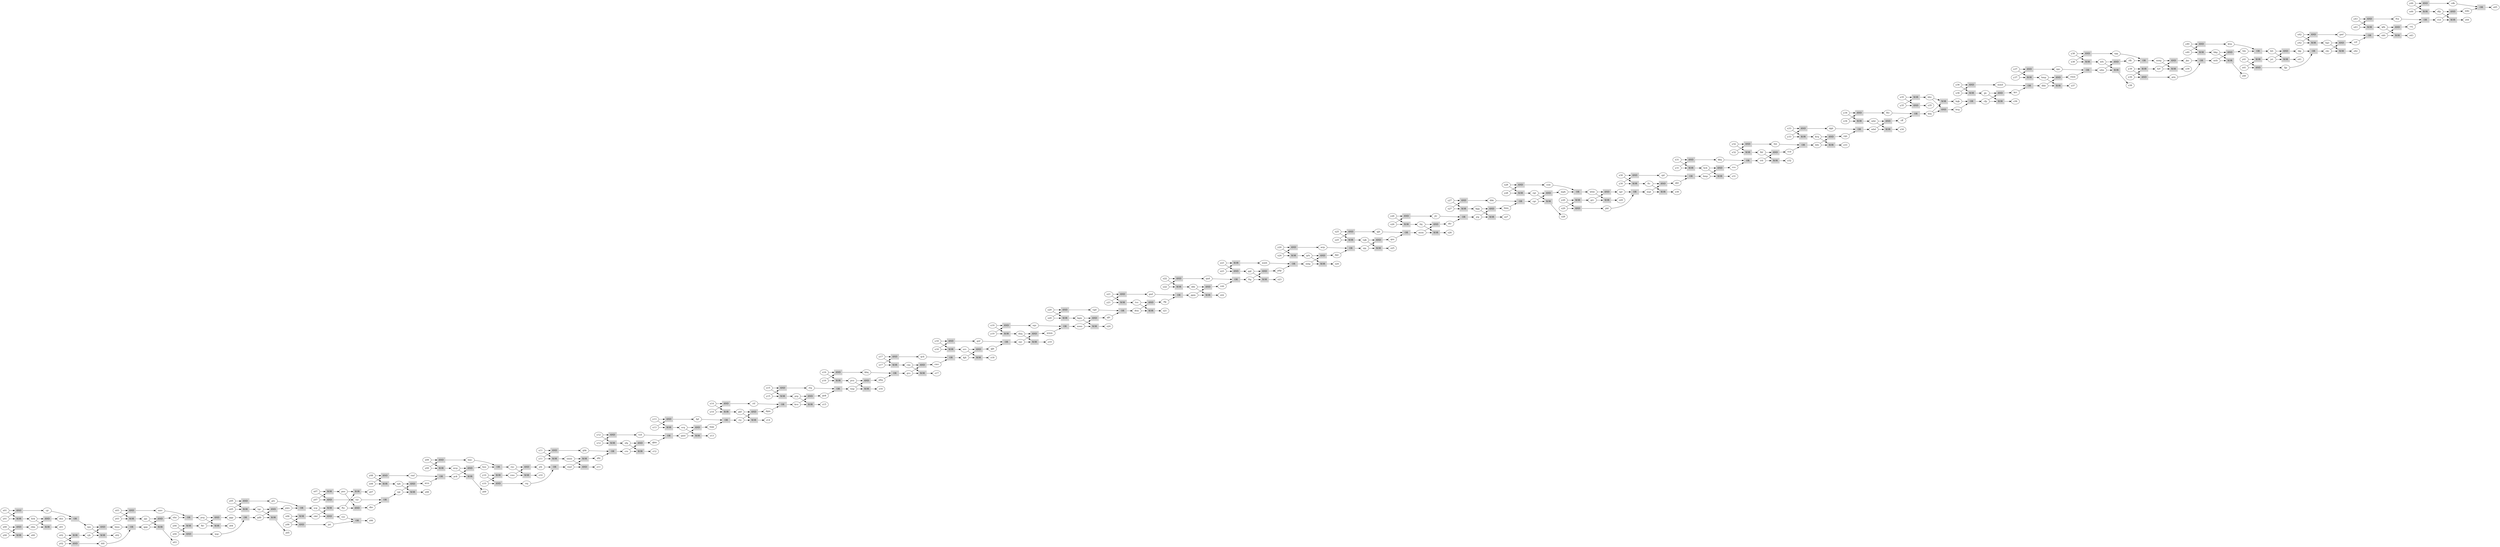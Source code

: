 digraph {
	rankdir=LR
	y44 [label=y44 shape=ellipse]
	x44 [label=x44 shape=ellipse]
	dfp_XOR [label=XOR color=lightgrey shape=box style=filled]
	y44 -> dfp_XOR
	x44 -> dfp_XOR
	dfp [label=dfp shape=ellipse]
	dfp_XOR -> dfp
	shn [label=shn shape=ellipse]
	nmv [label=nmv shape=ellipse]
	pvg_OR [label=OR color=lightgrey shape=box style=filled]
	shn -> pvg_OR
	nmv -> pvg_OR
	pvg [label=pvg shape=ellipse]
	pvg_OR -> pvg
	hgv [label=hgv shape=ellipse]
	ckv [label=ckv shape=ellipse]
	vrf_AND [label=AND color=lightgrey shape=box style=filled]
	hgv -> vrf_AND
	ckv -> vrf_AND
	vrf [label=vrf shape=ellipse]
	vrf_AND -> vrf
	rpn [label=rpn shape=ellipse]
	vjh [label=vjh shape=ellipse]
	bmn_AND [label=AND color=lightgrey shape=box style=filled]
	rpn -> bmn_AND
	vjh -> bmn_AND
	bmn [label=bmn shape=ellipse]
	bmn_AND -> bmn
	fkr [label=fkr shape=ellipse]
	pvg [label=pvg shape=ellipse]
	ggp_AND [label=AND color=lightgrey shape=box style=filled]
	fkr -> ggp_AND
	pvg -> ggp_AND
	ggp [label=ggp shape=ellipse]
	ggp_AND -> ggp
	fhf [label=fhf shape=ellipse]
	trb [label=trb shape=ellipse]
	vcd_AND [label=AND color=lightgrey shape=box style=filled]
	fhf -> vcd_AND
	trb -> vcd_AND
	vcd [label=vcd shape=ellipse]
	vcd_AND -> vcd
	kkq [label=kkq shape=ellipse]
	vvs [label=vvs shape=ellipse]
	trb_OR [label=OR color=lightgrey shape=box style=filled]
	kkq -> trb_OR
	vvs -> trb_OR
	trb [label=trb shape=ellipse]
	trb_OR -> trb
	dgm [label=dgm shape=ellipse]
	ctf [label=ctf shape=ellipse]
	kvn_OR [label=OR color=lightgrey shape=box style=filled]
	dgm -> kvn_OR
	ctf -> kvn_OR
	kvn [label=kvn shape=ellipse]
	kvn_OR -> kvn
	phq [label=phq shape=ellipse]
	kbq [label=kbq shape=ellipse]
	gvs_OR [label=OR color=lightgrey shape=box style=filled]
	phq -> gvs_OR
	kbq -> gvs_OR
	gvs [label=gvs shape=ellipse]
	gvs_OR -> gvs
	sqv [label=sqv shape=ellipse]
	wmm [label=wmm shape=ellipse]
	mwn_OR [label=OR color=lightgrey shape=box style=filled]
	sqv -> mwn_OR
	wmm -> mwn_OR
	mwn [label=mwn shape=ellipse]
	mwn_OR -> mwn
	y08 [label=y08 shape=ellipse]
	x08 [label=x08 shape=ellipse]
	rmf_AND [label=AND color=lightgrey shape=box style=filled]
	y08 -> rmf_AND
	x08 -> rmf_AND
	rmf [label=rmf shape=ellipse]
	rmf_AND -> rmf
	ktm [label=ktm shape=ellipse]
	fsb [label=fsb shape=ellipse]
	htt_OR [label=OR color=lightgrey shape=box style=filled]
	ktm -> htt_OR
	fsb -> htt_OR
	htt [label=htt shape=ellipse]
	htt_OR -> htt
	x14 [label=x14 shape=ellipse]
	y14 [label=y14 shape=ellipse]
	ctf_AND [label=AND color=lightgrey shape=box style=filled]
	x14 -> ctf_AND
	y14 -> ctf_AND
	ctf [label=ctf shape=ellipse]
	ctf_AND -> ctf
	y20 [label=y20 shape=ellipse]
	x20 [label=x20 shape=ellipse]
	kgm_XOR [label=XOR color=lightgrey shape=box style=filled]
	y20 -> kgm_XOR
	x20 -> kgm_XOR
	kgm [label=kgm shape=ellipse]
	kgm_XOR -> kgm
	vcd [label=vcd shape=ellipse]
	fsh [label=fsh shape=ellipse]
	btb_OR [label=OR color=lightgrey shape=box style=filled]
	vcd -> btb_OR
	fsh -> btb_OR
	btb [label=btb shape=ellipse]
	btb_OR -> btb
	x22 [label=x22 shape=ellipse]
	y22 [label=y22 shape=ellipse]
	dds_XOR [label=XOR color=lightgrey shape=box style=filled]
	x22 -> dds_XOR
	y22 -> dds_XOR
	dds [label=dds shape=ellipse]
	dds_XOR -> dds
	y17 [label=y17 shape=ellipse]
	x17 [label=x17 shape=ellipse]
	cwj_XOR [label=XOR color=lightgrey shape=box style=filled]
	y17 -> cwj_XOR
	x17 -> cwj_XOR
	cwj [label=cwj shape=ellipse]
	cwj_XOR -> cwj
	y34 [label=y34 shape=ellipse]
	x34 [label=x34 shape=ellipse]
	mbr_XOR [label=XOR color=lightgrey shape=box style=filled]
	y34 -> mbr_XOR
	x34 -> mbr_XOR
	mbr [label=mbr shape=ellipse]
	mbr_XOR -> mbr
	y20 [label=y20 shape=ellipse]
	x20 [label=x20 shape=ellipse]
	vgd_AND [label=AND color=lightgrey shape=box style=filled]
	y20 -> vgd_AND
	x20 -> vgd_AND
	vgd [label=vgd shape=ellipse]
	vgd_AND -> vgd
	mks [label=mks shape=ellipse]
	cdk [label=cdk shape=ellipse]
	z45_OR [label=OR color=lightgrey shape=box style=filled]
	mks -> z45_OR
	cdk -> z45_OR
	z45 [label=z45 shape=ellipse]
	z45_OR -> z45
	x33 [label=x33 shape=ellipse]
	y33 [label=y33 shape=ellipse]
	dgb_AND [label=AND color=lightgrey shape=box style=filled]
	x33 -> dgb_AND
	y33 -> dgb_AND
	dgb [label=dgb shape=ellipse]
	dgb_AND -> dgb
	ckv [label=ckv shape=ellipse]
	hgv [label=hgv shape=ellipse]
	z42_XOR [label=XOR color=lightgrey shape=box style=filled]
	ckv -> z42_XOR
	hgv -> z42_XOR
	z42 [label=z42 shape=ellipse]
	z42_XOR -> z42
	bmp [label=bmp shape=ellipse]
	bcb [label=bcb shape=ellipse]
	z31_XOR [label=XOR color=lightgrey shape=box style=filled]
	bmp -> z31_XOR
	bcb -> z31_XOR
	z31 [label=z31 shape=ellipse]
	z31_XOR -> z31
	mwg [label=mwg shape=ellipse]
	hrf [label=hrf shape=ellipse]
	z39_XOR [label=XOR color=lightgrey shape=box style=filled]
	mwg -> z39_XOR
	hrf -> z39_XOR
	z39 [label=z39 shape=ellipse]
	z39_XOR -> z39
	y33 [label=y33 shape=ellipse]
	x33 [label=x33 shape=ellipse]
	kvq_XOR [label=XOR color=lightgrey shape=box style=filled]
	y33 -> kvq_XOR
	x33 -> kvq_XOR
	kvq [label=kvq shape=ellipse]
	kvq_XOR -> kvq
	cvj [label=cvj shape=ellipse]
	ftw [label=ftw shape=ellipse]
	rvd_OR [label=OR color=lightgrey shape=box style=filled]
	cvj -> rvd_OR
	ftw -> rvd_OR
	rvd [label=rvd shape=ellipse]
	rvd_OR -> rvd
	hrf [label=hrf shape=ellipse]
	mwg [label=mwg shape=ellipse]
	jkn_AND [label=AND color=lightgrey shape=box style=filled]
	hrf -> jkn_AND
	mwg -> jkn_AND
	jkn [label=jkn shape=ellipse]
	jkn_AND -> jkn
	y32 [label=y32 shape=ellipse]
	x32 [label=x32 shape=ellipse]
	fhf_XOR [label=XOR color=lightgrey shape=box style=filled]
	y32 -> fhf_XOR
	x32 -> fhf_XOR
	fhf [label=fhf shape=ellipse]
	fhf_XOR -> fhf
	rkj [label=rkj shape=ellipse]
	gsd [label=gsd shape=ellipse]
	ppm_OR [label=OR color=lightgrey shape=box style=filled]
	rkj -> ppm_OR
	gsd -> ppm_OR
	ppm [label=ppm shape=ellipse]
	ppm_OR -> ppm
	y40 [label=y40 shape=ellipse]
	x40 [label=x40 shape=ellipse]
	hkg_XOR [label=XOR color=lightgrey shape=box style=filled]
	y40 -> hkg_XOR
	x40 -> hkg_XOR
	hkg [label=hkg shape=ellipse]
	hkg_XOR -> hkg
	vjh [label=vjh shape=ellipse]
	rpn [label=rpn shape=ellipse]
	z02_XOR [label=XOR color=lightgrey shape=box style=filled]
	vjh -> z02_XOR
	rpn -> z02_XOR
	z02 [label=z02 shape=ellipse]
	z02_XOR -> z02
	kgg [label=kgg shape=ellipse]
	jrg [label=jrg shape=ellipse]
	bwq_AND [label=AND color=lightgrey shape=box style=filled]
	kgg -> bwq_AND
	jrg -> bwq_AND
	bwq [label=bwq shape=ellipse]
	bwq_AND -> bwq
	y22 [label=y22 shape=ellipse]
	x22 [label=x22 shape=ellipse]
	qnd_AND [label=AND color=lightgrey shape=box style=filled]
	y22 -> qnd_AND
	x22 -> qnd_AND
	qnd [label=qnd shape=ellipse]
	qnd_AND -> qnd
	dnq [label=dnq shape=ellipse]
	rpv [label=rpv shape=ellipse]
	z19_XOR [label=XOR color=lightgrey shape=box style=filled]
	dnq -> z19_XOR
	rpv -> z19_XOR
	z19 [label=z19 shape=ellipse]
	z19_XOR -> z19
	ghk [label=ghk shape=ellipse]
	qhj [label=qhj shape=ellipse]
	crn_OR [label=OR color=lightgrey shape=box style=filled]
	ghk -> crn_OR
	qhj -> crn_OR
	crn [label=crn shape=ellipse]
	crn_OR -> crn
	cwj [label=cwj shape=ellipse]
	gvs [label=gvs shape=ellipse]
	z17_XOR [label=XOR color=lightgrey shape=box style=filled]
	cwj -> z17_XOR
	gvs -> z17_XOR
	z17 [label=z17 shape=ellipse]
	z17_XOR -> z17
	x35 [label=x35 shape=ellipse]
	y35 [label=y35 shape=ellipse]
	bhv_XOR [label=XOR color=lightgrey shape=box style=filled]
	x35 -> bhv_XOR
	y35 -> bhv_XOR
	bhv [label=bhv shape=ellipse]
	bhv_XOR -> bhv
	y39 [label=y39 shape=ellipse]
	x39 [label=x39 shape=ellipse]
	hrf_XOR [label=XOR color=lightgrey shape=box style=filled]
	y39 -> hrf_XOR
	x39 -> hrf_XOR
	hrf [label=hrf shape=ellipse]
	hrf_XOR -> hrf
	mbr [label=mbr shape=ellipse]
	wbd [label=wbd shape=ellipse]
	z34_XOR [label=XOR color=lightgrey shape=box style=filled]
	mbr -> z34_XOR
	wbd -> z34_XOR
	z34 [label=z34 shape=ellipse]
	z34_XOR -> z34
	kfb [label=kfb shape=ellipse]
	nkh [label=nkh shape=ellipse]
	cvj_AND [label=AND color=lightgrey shape=box style=filled]
	kfb -> cvj_AND
	nkh -> cvj_AND
	cvj [label=cvj shape=ellipse]
	cvj_AND -> cvj
	pvn [label=pvn shape=ellipse]
	tmp [label=tmp shape=ellipse]
	phq_AND [label=AND color=lightgrey shape=box style=filled]
	pvn -> phq_AND
	tmp -> phq_AND
	phq [label=phq shape=ellipse]
	phq_AND -> phq
	kvn [label=kvn shape=ellipse]
	prg [label=prg shape=ellipse]
	z15_XOR [label=XOR color=lightgrey shape=box style=filled]
	kvn -> z15_XOR
	prg -> z15_XOR
	z15 [label=z15 shape=ellipse]
	z15_XOR -> z15
	dtr [label=dtr shape=ellipse]
	jtr [label=jtr shape=ellipse]
	jrg_OR [label=OR color=lightgrey shape=box style=filled]
	dtr -> jrg_OR
	jtr -> jrg_OR
	jrg [label=jrg shape=ellipse]
	jrg_OR -> jrg
	vsv [label=vsv shape=ellipse]
	jnt [label=jnt shape=ellipse]
	z06_OR [label=OR color=lightgrey shape=box style=filled]
	vsv -> z06_OR
	jnt -> z06_OR
	z06 [label=z06 shape=ellipse]
	z06_OR -> z06
	hkj [label=hkj shape=ellipse]
	fjp [label=fjp shape=ellipse]
	ckv_OR [label=OR color=lightgrey shape=box style=filled]
	hkj -> ckv_OR
	fjp -> ckv_OR
	ckv [label=ckv shape=ellipse]
	ckv_OR -> ckv
	y23 [label=y23 shape=ellipse]
	x23 [label=x23 shape=ellipse]
	ggt_AND [label=AND color=lightgrey shape=box style=filled]
	y23 -> ggt_AND
	x23 -> ggt_AND
	ggt [label=ggt shape=ellipse]
	ggt_AND -> ggt
	dfp [label=dfp shape=ellipse]
	rvd [label=rvd shape=ellipse]
	mks_AND [label=AND color=lightgrey shape=box style=filled]
	dfp -> mks_AND
	rvd -> mks_AND
	mks [label=mks shape=ellipse]
	mks_AND -> mks
	ftr [label=ftr shape=ellipse]
	mqt [label=mqt shape=ellipse]
	z30_XOR [label=XOR color=lightgrey shape=box style=filled]
	ftr -> z30_XOR
	mqt -> z30_XOR
	z30 [label=z30 shape=ellipse]
	z30_XOR -> z30
	y05 [label=y05 shape=ellipse]
	x05 [label=x05 shape=ellipse]
	ptv_AND [label=AND color=lightgrey shape=box style=filled]
	y05 -> ptv_AND
	x05 -> ptv_AND
	ptv [label=ptv shape=ellipse]
	ptv_AND -> ptv
	y26 [label=y26 shape=ellipse]
	x26 [label=x26 shape=ellipse]
	tbj_XOR [label=XOR color=lightgrey shape=box style=filled]
	y26 -> tbj_XOR
	x26 -> tbj_XOR
	tbj [label=tbj shape=ellipse]
	tbj_XOR -> tbj
	y34 [label=y34 shape=ellipse]
	x34 [label=x34 shape=ellipse]
	fhv_AND [label=AND color=lightgrey shape=box style=filled]
	y34 -> fhv_AND
	x34 -> fhv_AND
	fhv [label=fhv shape=ellipse]
	fhv_AND -> fhv
	x28 [label=x28 shape=ellipse]
	y28 [label=y28 shape=ellipse]
	rqt_XOR [label=XOR color=lightgrey shape=box style=filled]
	x28 -> rqt_XOR
	y28 -> rqt_XOR
	rqt [label=rqt shape=ellipse]
	rqt_XOR -> rqt
	ppm [label=ppm shape=ellipse]
	dds [label=dds shape=ellipse]
	z22_XOR [label=XOR color=lightgrey shape=box style=filled]
	ppm -> z22_XOR
	dds -> z22_XOR
	z22 [label=z22 shape=ellipse]
	z22_XOR -> z22
	whw [label=whw shape=ellipse]
	grc [label=grc shape=ellipse]
	spr_AND [label=AND color=lightgrey shape=box style=filled]
	whw -> spr_AND
	grc -> spr_AND
	spr [label=spr shape=ellipse]
	spr_AND -> spr
	jjs [label=jjs shape=ellipse]
	cfp [label=cfp shape=ellipse]
	z36_XOR [label=XOR color=lightgrey shape=box style=filled]
	jjs -> z36_XOR
	cfp -> z36_XOR
	z36 [label=z36 shape=ellipse]
	z36_XOR -> z36
	x19 [label=x19 shape=ellipse]
	y19 [label=y19 shape=ellipse]
	dnq_XOR [label=XOR color=lightgrey shape=box style=filled]
	x19 -> dnq_XOR
	y19 -> dnq_XOR
	dnq [label=dnq shape=ellipse]
	dnq_XOR -> dnq
	qjh [label=qjh shape=ellipse]
	qns [label=qns shape=ellipse]
	msm_OR [label=OR color=lightgrey shape=box style=filled]
	qjh -> msm_OR
	qns -> msm_OR
	msm [label=msm shape=ellipse]
	msm_OR -> msm
	tmp [label=tmp shape=ellipse]
	pvn [label=pvn shape=ellipse]
	z16_XOR [label=XOR color=lightgrey shape=box style=filled]
	tmp -> z16_XOR
	pvn -> z16_XOR
	z16 [label=z16 shape=ellipse]
	z16_XOR -> z16
	x08 [label=x08 shape=ellipse]
	y08 [label=y08 shape=ellipse]
	tpb_XOR [label=XOR color=lightgrey shape=box style=filled]
	x08 -> tpb_XOR
	y08 -> tpb_XOR
	tpb [label=tpb shape=ellipse]
	tpb_XOR -> tpb
	fkr [label=fkr shape=ellipse]
	pvg [label=pvg shape=ellipse]
	z04_XOR [label=XOR color=lightgrey shape=box style=filled]
	fkr -> z04_XOR
	pvg -> z04_XOR
	z04 [label=z04 shape=ellipse]
	z04_XOR -> z04
	tpb [label=tpb shape=ellipse]
	rgt [label=rgt shape=ellipse]
	wvn_AND [label=AND color=lightgrey shape=box style=filled]
	tpb -> wvn_AND
	rgt -> wvn_AND
	wvn [label=wvn shape=ellipse]
	wvn_AND -> wvn
	x21 [label=x21 shape=ellipse]
	y21 [label=y21 shape=ellipse]
	tvs_XOR [label=XOR color=lightgrey shape=box style=filled]
	x21 -> tvs_XOR
	y21 -> tvs_XOR
	tvs [label=tvs shape=ellipse]
	tvs_XOR -> tvs
	x03 [label=x03 shape=ellipse]
	y03 [label=y03 shape=ellipse]
	jqs_XOR [label=XOR color=lightgrey shape=box style=filled]
	x03 -> jqs_XOR
	y03 -> jqs_XOR
	jqs [label=jqs shape=ellipse]
	jqs_XOR -> jqs
	x02 [label=x02 shape=ellipse]
	y02 [label=y02 shape=ellipse]
	vjh_XOR [label=XOR color=lightgrey shape=box style=filled]
	x02 -> vjh_XOR
	y02 -> vjh_XOR
	vjh [label=vjh shape=ellipse]
	vjh_XOR -> vjh
	x25 [label=x25 shape=ellipse]
	y25 [label=y25 shape=ellipse]
	vgk_XOR [label=XOR color=lightgrey shape=box style=filled]
	x25 -> vgk_XOR
	y25 -> vgk_XOR
	vgk [label=vgk shape=ellipse]
	vgk_XOR -> vgk
	hqk [label=hqk shape=ellipse]
	bvg [label=bvg shape=ellipse]
	cfp_OR [label=OR color=lightgrey shape=box style=filled]
	hqk -> cfp_OR
	bvg -> cfp_OR
	cfp [label=cfp shape=ellipse]
	cfp_OR -> cfp
	x42 [label=x42 shape=ellipse]
	y42 [label=y42 shape=ellipse]
	gwf_AND [label=AND color=lightgrey shape=box style=filled]
	x42 -> gwf_AND
	y42 -> gwf_AND
	gwf [label=gwf shape=ellipse]
	gwf_AND -> gwf
	x30 [label=x30 shape=ellipse]
	y30 [label=y30 shape=ellipse]
	ftr_XOR [label=XOR color=lightgrey shape=box style=filled]
	x30 -> ftr_XOR
	y30 -> ftr_XOR
	ftr [label=ftr shape=ellipse]
	ftr_XOR -> ftr
	jrg [label=jrg shape=ellipse]
	kgg [label=kgg shape=ellipse]
	z27_XOR [label=XOR color=lightgrey shape=box style=filled]
	jrg -> z27_XOR
	kgg -> z27_XOR
	z27 [label=z27 shape=ellipse]
	z27_XOR -> z27
	x17 [label=x17 shape=ellipse]
	y17 [label=y17 shape=ellipse]
	qch_AND [label=AND color=lightgrey shape=box style=filled]
	x17 -> qch_AND
	y17 -> qch_AND
	qch [label=qch shape=ellipse]
	qch_AND -> qch
	tvs [label=tvs shape=ellipse]
	dtm [label=dtm shape=ellipse]
	rkj_AND [label=AND color=lightgrey shape=box style=filled]
	tvs -> rkj_AND
	dtm -> rkj_AND
	rkj [label=rkj shape=ellipse]
	rkj_AND -> rkj
	rqt [label=rqt shape=ellipse]
	cgr [label=cgr shape=ellipse]
	z28_XOR [label=XOR color=lightgrey shape=box style=filled]
	rqt -> z28_XOR
	cgr -> z28_XOR
	z28 [label=z28 shape=ellipse]
	z28_XOR -> z28
	y41 [label=y41 shape=ellipse]
	x41 [label=x41 shape=ellipse]
	jvt_XOR [label=XOR color=lightgrey shape=box style=filled]
	y41 -> jvt_XOR
	x41 -> jvt_XOR
	jvt [label=jvt shape=ellipse]
	jvt_XOR -> jvt
	y12 [label=y12 shape=ellipse]
	x12 [label=x12 shape=ellipse]
	sfq_XOR [label=XOR color=lightgrey shape=box style=filled]
	y12 -> sfq_XOR
	x12 -> sfq_XOR
	sfq [label=sfq shape=ellipse]
	sfq_XOR -> sfq
	gnf [label=gnf shape=ellipse]
	gjb [label=gjb shape=ellipse]
	rpv_OR [label=OR color=lightgrey shape=box style=filled]
	gnf -> rpv_OR
	gjb -> rpv_OR
	rpv [label=rpv shape=ellipse]
	rpv_OR -> rpv
	y29 [label=y29 shape=ellipse]
	x29 [label=x29 shape=ellipse]
	grc_XOR [label=XOR color=lightgrey shape=box style=filled]
	y29 -> grc_XOR
	x29 -> grc_XOR
	grc [label=grc shape=ellipse]
	grc_XOR -> grc
	bck [label=bck shape=ellipse]
	rdm [label=rdm shape=ellipse]
	z01_XOR [label=XOR color=lightgrey shape=box style=filled]
	bck -> z01_XOR
	rdm -> z01_XOR
	z01 [label=z01 shape=ellipse]
	z01_XOR -> z01
	y26 [label=y26 shape=ellipse]
	x26 [label=x26 shape=ellipse]
	jtr_AND [label=AND color=lightgrey shape=box style=filled]
	y26 -> jtr_AND
	x26 -> jtr_AND
	jtr [label=jtr shape=ellipse]
	jtr_AND -> jtr
	x15 [label=x15 shape=ellipse]
	y15 [label=y15 shape=ellipse]
	prg_XOR [label=XOR color=lightgrey shape=box style=filled]
	x15 -> prg_XOR
	y15 -> prg_XOR
	prg [label=prg shape=ellipse]
	prg_XOR -> prg
	hwc [label=hwc shape=ellipse]
	hsn [label=hsn shape=ellipse]
	rnc_OR [label=OR color=lightgrey shape=box style=filled]
	hwc -> rnc_OR
	hsn -> rnc_OR
	rnc [label=rnc shape=ellipse]
	rnc_OR -> rnc
	y36 [label=y36 shape=ellipse]
	x36 [label=x36 shape=ellipse]
	jjs_XOR [label=XOR color=lightgrey shape=box style=filled]
	y36 -> jjs_XOR
	x36 -> jjs_XOR
	jjs [label=jjs shape=ellipse]
	jjs_XOR -> jjs
	rgq [label=rgq shape=ellipse]
	rfb [label=rfb shape=ellipse]
	mwg_OR [label=OR color=lightgrey shape=box style=filled]
	rgq -> mwg_OR
	rfb -> mwg_OR
	mwg [label=mwg shape=ellipse]
	mwg_OR -> mwg
	y27 [label=y27 shape=ellipse]
	x27 [label=x27 shape=ellipse]
	kgg_XOR [label=XOR color=lightgrey shape=box style=filled]
	y27 -> kgg_XOR
	x27 -> kgg_XOR
	kgg [label=kgg shape=ellipse]
	kgg_XOR -> kgg
	sdm [label=sdm shape=ellipse]
	wfs [label=wfs shape=ellipse]
	z38_XOR [label=XOR color=lightgrey shape=box style=filled]
	sdm -> z38_XOR
	wfs -> z38_XOR
	z38 [label=z38 shape=ellipse]
	z38_XOR -> z38
	dgb [label=dgb shape=ellipse]
	cgn [label=cgn shape=ellipse]
	wbd_OR [label=OR color=lightgrey shape=box style=filled]
	dgb -> wbd_OR
	cgn -> wbd_OR
	wbd [label=wbd shape=ellipse]
	wbd_OR -> wbd
	jrh [label=jrh shape=ellipse]
	rnj [label=rnj shape=ellipse]
	rmd_OR [label=OR color=lightgrey shape=box style=filled]
	jrh -> rmd_OR
	rnj -> rmd_OR
	rmd [label=rmd shape=ellipse]
	rmd_OR -> rmd
	tcd [label=tcd shape=ellipse]
	qkm [label=qkm shape=ellipse]
	qwd_OR [label=OR color=lightgrey shape=box style=filled]
	tcd -> qwd_OR
	qkm -> qwd_OR
	qwd [label=qwd shape=ellipse]
	qwd_OR -> qwd
	x37 [label=x37 shape=ellipse]
	y37 [label=y37 shape=ellipse]
	hmp_XOR [label=XOR color=lightgrey shape=box style=filled]
	x37 -> hmp_XOR
	y37 -> hmp_XOR
	hmp [label=hmp shape=ellipse]
	hmp_XOR -> hmp
	rmd [label=rmd shape=ellipse]
	nmm [label=nmm shape=ellipse]
	z11_AND [label=AND color=lightgrey shape=box style=filled]
	rmd -> z11_AND
	nmm -> z11_AND
	z11 [label=z11 shape=ellipse]
	z11_AND -> z11
	cjr [label=cjr shape=ellipse]
	dsn [label=dsn shape=ellipse]
	rpn_OR [label=OR color=lightgrey shape=box style=filled]
	cjr -> rpn_OR
	dsn -> rpn_OR
	rpn [label=rpn shape=ellipse]
	rpn_OR -> rpn
	x09 [label=x09 shape=ellipse]
	y09 [label=y09 shape=ellipse]
	hwc_AND [label=AND color=lightgrey shape=box style=filled]
	x09 -> hwc_AND
	y09 -> hwc_AND
	hwc [label=hwc shape=ellipse]
	hwc_AND -> hwc
	y14 [label=y14 shape=ellipse]
	x14 [label=x14 shape=ellipse]
	ghf_XOR [label=XOR color=lightgrey shape=box style=filled]
	y14 -> ghf_XOR
	x14 -> ghf_XOR
	ghf [label=ghf shape=ellipse]
	ghf_XOR -> ghf
	htt [label=htt shape=ellipse]
	jvt [label=jvt shape=ellipse]
	hkj_AND [label=AND color=lightgrey shape=box style=filled]
	htt -> hkj_AND
	jvt -> hkj_AND
	hkj [label=hkj shape=ellipse]
	hkj_AND -> hkj
	x00 [label=x00 shape=ellipse]
	y00 [label=y00 shape=ellipse]
	z00_XOR [label=XOR color=lightgrey shape=box style=filled]
	x00 -> z00_XOR
	y00 -> z00_XOR
	z00 [label=z00 shape=ellipse]
	z00_XOR -> z00
	gdb [label=gdb shape=ellipse]
	tgc [label=tgc shape=ellipse]
	z05_XOR [label=XOR color=lightgrey shape=box style=filled]
	gdb -> z05_XOR
	tgc -> z05_XOR
	z05 [label=z05 shape=ellipse]
	z05_XOR -> z05
	dhb [label=dhb shape=ellipse]
	hmp [label=hmp shape=ellipse]
	z37_XOR [label=XOR color=lightgrey shape=box style=filled]
	dhb -> z37_XOR
	hmp -> z37_XOR
	z37 [label=z37 shape=ellipse]
	z37_XOR -> z37
	gdb [label=gdb shape=ellipse]
	tgc [label=tgc shape=ellipse]
	pws_AND [label=AND color=lightgrey shape=box style=filled]
	gdb -> pws_AND
	tgc -> pws_AND
	pws [label=pws shape=ellipse]
	pws_AND -> pws
	qwd [label=qwd shape=ellipse]
	scq [label=scq shape=ellipse]
	z13_XOR [label=XOR color=lightgrey shape=box style=filled]
	qwd -> z13_XOR
	scq -> z13_XOR
	z13 [label=z13 shape=ellipse]
	z13_XOR -> z13
	sfq [label=sfq shape=ellipse]
	crn [label=crn shape=ellipse]
	qkm_AND [label=AND color=lightgrey shape=box style=filled]
	sfq -> qkm_AND
	crn -> qkm_AND
	qkm [label=qkm shape=ellipse]
	qkm_AND -> qkm
	y21 [label=y21 shape=ellipse]
	x21 [label=x21 shape=ellipse]
	gsd_AND [label=AND color=lightgrey shape=box style=filled]
	y21 -> gsd_AND
	x21 -> gsd_AND
	gsd [label=gsd shape=ellipse]
	gsd_AND -> gsd
	wvp [label=wvp shape=ellipse]
	pck [label=pck shape=ellipse]
	hsn_AND [label=AND color=lightgrey shape=box style=filled]
	wvp -> hsn_AND
	pck -> hsn_AND
	hsn [label=hsn shape=ellipse]
	hsn_AND -> hsn
	x06 [label=x06 shape=ellipse]
	y06 [label=y06 shape=ellipse]
	jnt_AND [label=AND color=lightgrey shape=box style=filled]
	x06 -> jnt_AND
	y06 -> jnt_AND
	jnt [label=jnt shape=ellipse]
	jnt_AND -> jnt
	btb [label=btb shape=ellipse]
	kvq [label=kvq shape=ellipse]
	z33_XOR [label=XOR color=lightgrey shape=box style=filled]
	btb -> z33_XOR
	kvq -> z33_XOR
	z33 [label=z33 shape=ellipse]
	z33_XOR -> z33
	x31 [label=x31 shape=ellipse]
	y31 [label=y31 shape=ellipse]
	bcb_XOR [label=XOR color=lightgrey shape=box style=filled]
	x31 -> bcb_XOR
	y31 -> bcb_XOR
	bcb [label=bcb shape=ellipse]
	bcb_XOR -> bcb
	y13 [label=y13 shape=ellipse]
	x13 [label=x13 shape=ellipse]
	fpf_AND [label=AND color=lightgrey shape=box style=filled]
	y13 -> fpf_AND
	x13 -> fpf_AND
	fpf [label=fpf shape=ellipse]
	fpf_AND -> fpf
	kgm [label=kgm shape=ellipse]
	mwn [label=mwn shape=ellipse]
	qfr_AND [label=AND color=lightgrey shape=box style=filled]
	kgm -> qfr_AND
	mwn -> qfr_AND
	qfr [label=qfr shape=ellipse]
	qfr_AND -> qfr
	cff [label=cff shape=ellipse]
	fhv [label=fhv shape=ellipse]
	kwj_OR [label=OR color=lightgrey shape=box style=filled]
	cff -> kwj_OR
	fhv -> kwj_OR
	kwj [label=kwj shape=ellipse]
	kwj_OR -> kwj
	cmv [label=cmv shape=ellipse]
	qch [label=qch shape=ellipse]
	kjh_OR [label=OR color=lightgrey shape=box style=filled]
	cmv -> kjh_OR
	qch -> kjh_OR
	kjh [label=kjh shape=ellipse]
	kjh_OR -> kjh
	y41 [label=y41 shape=ellipse]
	x41 [label=x41 shape=ellipse]
	fjp_AND [label=AND color=lightgrey shape=box style=filled]
	y41 -> fjp_AND
	x41 -> fjp_AND
	fjp [label=fjp shape=ellipse]
	fjp_AND -> fjp
	rdm [label=rdm shape=ellipse]
	bck [label=bck shape=ellipse]
	dsn_AND [label=AND color=lightgrey shape=box style=filled]
	rdm -> dsn_AND
	bck -> dsn_AND
	dsn [label=dsn shape=ellipse]
	dsn_AND -> dsn
	rmm [label=rmm shape=ellipse]
	npc [label=npc shape=ellipse]
	sdm_OR [label=OR color=lightgrey shape=box style=filled]
	rmm -> sdm_OR
	npc -> sdm_OR
	sdm [label=sdm shape=ellipse]
	sdm_OR -> sdm
	y03 [label=y03 shape=ellipse]
	x03 [label=x03 shape=ellipse]
	nmv_AND [label=AND color=lightgrey shape=box style=filled]
	y03 -> nmv_AND
	x03 -> nmv_AND
	nmv [label=nmv shape=ellipse]
	nmv_AND -> nmv
	fhf [label=fhf shape=ellipse]
	trb [label=trb shape=ellipse]
	z32_XOR [label=XOR color=lightgrey shape=box style=filled]
	fhf -> z32_XOR
	trb -> z32_XOR
	z32 [label=z32 shape=ellipse]
	z32_XOR -> z32
	y40 [label=y40 shape=ellipse]
	x40 [label=x40 shape=ellipse]
	ktm_AND [label=AND color=lightgrey shape=box style=filled]
	y40 -> ktm_AND
	x40 -> ktm_AND
	ktm [label=ktm shape=ellipse]
	ktm_AND -> ktm
	x11 [label=x11 shape=ellipse]
	y11 [label=y11 shape=ellipse]
	ghk_AND [label=AND color=lightgrey shape=box style=filled]
	x11 -> ghk_AND
	y11 -> ghk_AND
	ghk [label=ghk shape=ellipse]
	ghk_AND -> ghk
	jdd [label=jdd shape=ellipse]
	spr [label=spr shape=ellipse]
	mqt_OR [label=OR color=lightgrey shape=box style=filled]
	jdd -> mqt_OR
	spr -> mqt_OR
	mqt [label=mqt shape=ellipse]
	mqt_OR -> mqt
	dtm [label=dtm shape=ellipse]
	tvs [label=tvs shape=ellipse]
	z21_XOR [label=XOR color=lightgrey shape=box style=filled]
	dtm -> z21_XOR
	tvs -> z21_XOR
	z21 [label=z21 shape=ellipse]
	z21_XOR -> z21
	msm [label=msm shape=ellipse]
	tbj [label=tbj shape=ellipse]
	z26_XOR [label=XOR color=lightgrey shape=box style=filled]
	msm -> z26_XOR
	tbj -> z26_XOR
	z26 [label=z26 shape=ellipse]
	z26_XOR -> z26
	hkg [label=hkg shape=ellipse]
	mtb [label=mtb shape=ellipse]
	fsb_AND [label=AND color=lightgrey shape=box style=filled]
	hkg -> fsb_AND
	mtb -> fsb_AND
	fsb [label=fsb shape=ellipse]
	fsb_AND -> fsb
	wpp [label=wpp shape=ellipse]
	fpf [label=fpf shape=ellipse]
	rvj_OR [label=OR color=lightgrey shape=box style=filled]
	wpp -> rvj_OR
	fpf -> rvj_OR
	rvj [label=rvj shape=ellipse]
	rvj_OR -> rvj
	vgk [label=vgk shape=ellipse]
	sjq [label=sjq shape=ellipse]
	z25_XOR [label=XOR color=lightgrey shape=box style=filled]
	vgk -> z25_XOR
	sjq -> z25_XOR
	z25 [label=z25 shape=ellipse]
	z25_XOR -> z25
	x01 [label=x01 shape=ellipse]
	y01 [label=y01 shape=ellipse]
	bck_XOR [label=XOR color=lightgrey shape=box style=filled]
	x01 -> bck_XOR
	y01 -> bck_XOR
	bck [label=bck shape=ellipse]
	bck_XOR -> bck
	nkh [label=nkh shape=ellipse]
	kfb [label=kfb shape=ellipse]
	z43_XOR [label=XOR color=lightgrey shape=box style=filled]
	nkh -> z43_XOR
	kfb -> z43_XOR
	z43 [label=z43 shape=ellipse]
	z43_XOR -> z43
	hfd [label=hfd shape=ellipse]
	bmn [label=bmn shape=ellipse]
	qpp_OR [label=OR color=lightgrey shape=box style=filled]
	hfd -> qpp_OR
	bmn -> qpp_OR
	qpp [label=qpp shape=ellipse]
	qpp_OR -> qpp
	x16 [label=x16 shape=ellipse]
	y16 [label=y16 shape=ellipse]
	pvn_XOR [label=XOR color=lightgrey shape=box style=filled]
	x16 -> pvn_XOR
	y16 -> pvn_XOR
	pvn [label=pvn shape=ellipse]
	pvn_XOR -> pvn
	x01 [label=x01 shape=ellipse]
	y01 [label=y01 shape=ellipse]
	cjr_AND [label=AND color=lightgrey shape=box style=filled]
	x01 -> cjr_AND
	y01 -> cjr_AND
	cjr [label=cjr shape=ellipse]
	cjr_AND -> cjr
	scp [label=scp shape=ellipse]
	vkd [label=vkd shape=ellipse]
	vsv_AND [label=AND color=lightgrey shape=box style=filled]
	scp -> vsv_AND
	vkd -> vsv_AND
	vsv [label=vsv shape=ellipse]
	vsv_AND -> vsv
	pns [label=pns shape=ellipse]
	fhc [label=fhc shape=ellipse]
	dbr_AND [label=AND color=lightgrey shape=box style=filled]
	pns -> dbr_AND
	fhc -> dbr_AND
	dbr [label=dbr shape=ellipse]
	dbr_AND -> dbr
	msm [label=msm shape=ellipse]
	tbj [label=tbj shape=ellipse]
	dtr_AND [label=AND color=lightgrey shape=box style=filled]
	msm -> dtr_AND
	tbj -> dtr_AND
	dtr [label=dtr shape=ellipse]
	dtr_AND -> dtr
	nrv [label=nrv shape=ellipse]
	kjh [label=kjh shape=ellipse]
	gjb_AND [label=AND color=lightgrey shape=box style=filled]
	nrv -> gjb_AND
	kjh -> gjb_AND
	gjb [label=gjb shape=ellipse]
	gjb_AND -> gjb
	ggt [label=ggt shape=ellipse]
	ftg [label=ftg shape=ellipse]
	pdp_AND [label=AND color=lightgrey shape=box style=filled]
	ggt -> pdp_AND
	ftg -> pdp_AND
	pdp [label=pdp shape=ellipse]
	pdp_AND -> pdp
	y38 [label=y38 shape=ellipse]
	x38 [label=x38 shape=ellipse]
	rgq_AND [label=AND color=lightgrey shape=box style=filled]
	y38 -> rgq_AND
	x38 -> rgq_AND
	rgq [label=rgq shape=ellipse]
	rgq_AND -> rgq
	rnc [label=rnc shape=ellipse]
	vms [label=vms shape=ellipse]
	z10_XOR [label=XOR color=lightgrey shape=box style=filled]
	rnc -> z10_XOR
	vms -> z10_XOR
	z10 [label=z10 shape=ellipse]
	z10_XOR -> z10
	y44 [label=y44 shape=ellipse]
	x44 [label=x44 shape=ellipse]
	cdk_AND [label=AND color=lightgrey shape=box style=filled]
	y44 -> cdk_AND
	x44 -> cdk_AND
	cdk [label=cdk shape=ellipse]
	cdk_AND -> cdk
	y10 [label=y10 shape=ellipse]
	x10 [label=x10 shape=ellipse]
	rnj_AND [label=AND color=lightgrey shape=box style=filled]
	y10 -> rnj_AND
	x10 -> rnj_AND
	rnj [label=rnj shape=ellipse]
	rnj_AND -> rnj
	ggp [label=ggp shape=ellipse]
	wgc [label=wgc shape=ellipse]
	gdb_OR [label=OR color=lightgrey shape=box style=filled]
	ggp -> gdb_OR
	wgc -> gdb_OR
	gdb [label=gdb shape=ellipse]
	gdb_OR -> gdb
	vnb [label=vnb shape=ellipse]
	qnd [label=qnd shape=ellipse]
	ftg_OR [label=OR color=lightgrey shape=box style=filled]
	vnb -> ftg_OR
	qnd -> ftg_OR
	ftg [label=ftg shape=ellipse]
	ftg_OR -> ftg
	y37 [label=y37 shape=ellipse]
	x37 [label=x37 shape=ellipse]
	npc_AND [label=AND color=lightgrey shape=box style=filled]
	y37 -> npc_AND
	x37 -> npc_AND
	npc [label=npc shape=ellipse]
	npc_AND -> npc
	dds [label=dds shape=ellipse]
	ppm [label=ppm shape=ellipse]
	vnb_AND [label=AND color=lightgrey shape=box style=filled]
	dds -> vnb_AND
	ppm -> vnb_AND
	vnb [label=vnb shape=ellipse]
	vnb_AND -> vnb
	cfp [label=cfp shape=ellipse]
	jjs [label=jjs shape=ellipse]
	krr_AND [label=AND color=lightgrey shape=box style=filled]
	cfp -> krr_AND
	jjs -> krr_AND
	krr [label=krr shape=ellipse]
	krr_AND -> krr
	y32 [label=y32 shape=ellipse]
	x32 [label=x32 shape=ellipse]
	fsh_AND [label=AND color=lightgrey shape=box style=filled]
	y32 -> fsh_AND
	x32 -> fsh_AND
	fsh [label=fsh shape=ellipse]
	fsh_AND -> fsh
	mqt [label=mqt shape=ellipse]
	ftr [label=ftr shape=ellipse]
	qhr_AND [label=AND color=lightgrey shape=box style=filled]
	mqt -> qhr_AND
	ftr -> qhr_AND
	qhr [label=qhr shape=ellipse]
	qhr_AND -> qhr
	y23 [label=y23 shape=ellipse]
	x23 [label=x23 shape=ellipse]
	mwh_XOR [label=XOR color=lightgrey shape=box style=filled]
	y23 -> mwh_XOR
	x23 -> mwh_XOR
	mwh [label=mwh shape=ellipse]
	mwh_XOR -> mwh
	y18 [label=y18 shape=ellipse]
	x18 [label=x18 shape=ellipse]
	nrv_XOR [label=XOR color=lightgrey shape=box style=filled]
	y18 -> nrv_XOR
	x18 -> nrv_XOR
	nrv [label=nrv shape=ellipse]
	nrv_XOR -> nrv
	sjq [label=sjq shape=ellipse]
	vgk [label=vgk shape=ellipse]
	qns_AND [label=AND color=lightgrey shape=box style=filled]
	sjq -> qns_AND
	vgk -> qns_AND
	qns [label=qns shape=ellipse]
	qns_AND -> qns
	y19 [label=y19 shape=ellipse]
	x19 [label=x19 shape=ellipse]
	sqv_AND [label=AND color=lightgrey shape=box style=filled]
	y19 -> sqv_AND
	x19 -> sqv_AND
	sqv [label=sqv shape=ellipse]
	sqv_AND -> sqv
	gwf [label=gwf shape=ellipse]
	vrf [label=vrf shape=ellipse]
	nkh_OR [label=OR color=lightgrey shape=box style=filled]
	gwf -> nkh_OR
	vrf -> nkh_OR
	nkh [label=nkh shape=ellipse]
	nkh_OR -> nkh
	x39 [label=x39 shape=ellipse]
	y39 [label=y39 shape=ellipse]
	prq_AND [label=AND color=lightgrey shape=box style=filled]
	x39 -> prq_AND
	y39 -> prq_AND
	prq [label=prq shape=ellipse]
	prq_AND -> prq
	y09 [label=y09 shape=ellipse]
	x09 [label=x09 shape=ellipse]
	wvp_XOR [label=XOR color=lightgrey shape=box style=filled]
	y09 -> wvp_XOR
	x09 -> wvp_XOR
	wvp [label=wvp shape=ellipse]
	wvp_XOR -> wvp
	mtb [label=mtb shape=ellipse]
	hkg [label=hkg shape=ellipse]
	z40_XOR [label=XOR color=lightgrey shape=box style=filled]
	mtb -> z40_XOR
	hkg -> z40_XOR
	z40 [label=z40 shape=ellipse]
	z40_XOR -> z40
	rmd [label=rmd shape=ellipse]
	nmm [label=nmm shape=ellipse]
	qhj_XOR [label=XOR color=lightgrey shape=box style=filled]
	rmd -> qhj_XOR
	nmm -> qhj_XOR
	qhj [label=qhj shape=ellipse]
	qhj_XOR -> qhj
	x06 [label=x06 shape=ellipse]
	y06 [label=y06 shape=ellipse]
	vkd_XOR [label=XOR color=lightgrey shape=box style=filled]
	x06 -> vkd_XOR
	y06 -> vkd_XOR
	vkd [label=vkd shape=ellipse]
	vkd_XOR -> vkd
	gvs [label=gvs shape=ellipse]
	cwj [label=cwj shape=ellipse]
	cmv_AND [label=AND color=lightgrey shape=box style=filled]
	gvs -> cmv_AND
	cwj -> cmv_AND
	cmv [label=cmv shape=ellipse]
	cmv_AND -> cmv
	nrv [label=nrv shape=ellipse]
	kjh [label=kjh shape=ellipse]
	z18_XOR [label=XOR color=lightgrey shape=box style=filled]
	nrv -> z18_XOR
	kjh -> z18_XOR
	z18 [label=z18 shape=ellipse]
	z18_XOR -> z18
	y29 [label=y29 shape=ellipse]
	x29 [label=x29 shape=ellipse]
	jdd_AND [label=AND color=lightgrey shape=box style=filled]
	y29 -> jdd_AND
	x29 -> jdd_AND
	jdd [label=jdd shape=ellipse]
	jdd_AND -> jdd
	rgt [label=rgt shape=ellipse]
	tpb [label=tpb shape=ellipse]
	z08_XOR [label=XOR color=lightgrey shape=box style=filled]
	rgt -> z08_XOR
	tpb -> z08_XOR
	z08 [label=z08 shape=ellipse]
	z08_XOR -> z08
	qpp [label=qpp shape=ellipse]
	jqs [label=jqs shape=ellipse]
	shn_AND [label=AND color=lightgrey shape=box style=filled]
	qpp -> shn_AND
	jqs -> shn_AND
	shn [label=shn shape=ellipse]
	shn_AND -> shn
	htt [label=htt shape=ellipse]
	jvt [label=jvt shape=ellipse]
	z41_XOR [label=XOR color=lightgrey shape=box style=filled]
	htt -> z41_XOR
	jvt -> z41_XOR
	z41 [label=z41 shape=ellipse]
	z41_XOR -> z41
	dfp [label=dfp shape=ellipse]
	rvd [label=rvd shape=ellipse]
	z44_XOR [label=XOR color=lightgrey shape=box style=filled]
	dfp -> z44_XOR
	rvd -> z44_XOR
	z44 [label=z44 shape=ellipse]
	z44_XOR -> z44
	y43 [label=y43 shape=ellipse]
	x43 [label=x43 shape=ellipse]
	ftw_AND [label=AND color=lightgrey shape=box style=filled]
	y43 -> ftw_AND
	x43 -> ftw_AND
	ftw [label=ftw shape=ellipse]
	ftw_AND -> ftw
	y30 [label=y30 shape=ellipse]
	x30 [label=x30 shape=ellipse]
	sjd_AND [label=AND color=lightgrey shape=box style=filled]
	y30 -> sjd_AND
	x30 -> sjd_AND
	sjd [label=sjd shape=ellipse]
	sjd_AND -> sjd
	qrh [label=qrh shape=ellipse]
	mbg [label=mbg shape=ellipse]
	z24_XOR [label=XOR color=lightgrey shape=box style=filled]
	qrh -> z24_XOR
	mbg -> z24_XOR
	z24 [label=z24 shape=ellipse]
	z24_XOR -> z24
	pck [label=pck shape=ellipse]
	wvp [label=wvp shape=ellipse]
	z09_XOR [label=XOR color=lightgrey shape=box style=filled]
	pck -> z09_XOR
	wvp -> z09_XOR
	z09 [label=z09 shape=ellipse]
	z09_XOR -> z09
	grc [label=grc shape=ellipse]
	whw [label=whw shape=ellipse]
	z29_XOR [label=XOR color=lightgrey shape=box style=filled]
	grc -> z29_XOR
	whw -> z29_XOR
	z29 [label=z29 shape=ellipse]
	z29_XOR -> z29
	x27 [label=x27 shape=ellipse]
	y27 [label=y27 shape=ellipse]
	dbk_AND [label=AND color=lightgrey shape=box style=filled]
	x27 -> dbk_AND
	y27 -> dbk_AND
	dbk [label=dbk shape=ellipse]
	dbk_AND -> dbk
	mmd [label=mmd shape=ellipse]
	krr [label=krr shape=ellipse]
	dhb_OR [label=OR color=lightgrey shape=box style=filled]
	mmd -> dhb_OR
	krr -> dhb_OR
	dhb [label=dhb shape=ellipse]
	dhb_OR -> dhb
	sfq [label=sfq shape=ellipse]
	crn [label=crn shape=ellipse]
	z12_XOR [label=XOR color=lightgrey shape=box style=filled]
	sfq -> z12_XOR
	crn -> z12_XOR
	z12 [label=z12 shape=ellipse]
	z12_XOR -> z12
	y04 [label=y04 shape=ellipse]
	x04 [label=x04 shape=ellipse]
	wgc_AND [label=AND color=lightgrey shape=box style=filled]
	y04 -> wgc_AND
	x04 -> wgc_AND
	wgc [label=wgc shape=ellipse]
	wgc_AND -> wgc
	y38 [label=y38 shape=ellipse]
	x38 [label=x38 shape=ellipse]
	wfs_XOR [label=XOR color=lightgrey shape=box style=filled]
	y38 -> wfs_XOR
	x38 -> wfs_XOR
	wfs [label=wfs shape=ellipse]
	wfs_XOR -> wfs
	y04 [label=y04 shape=ellipse]
	x04 [label=x04 shape=ellipse]
	fkr_XOR [label=XOR color=lightgrey shape=box style=filled]
	y04 -> fkr_XOR
	x04 -> fkr_XOR
	fkr [label=fkr shape=ellipse]
	fkr_XOR -> fkr
	sjd [label=sjd shape=ellipse]
	qhr [label=qhr shape=ellipse]
	bmp_OR [label=OR color=lightgrey shape=box style=filled]
	sjd -> bmp_OR
	qhr -> bmp_OR
	bmp [label=bmp shape=ellipse]
	bmp_OR -> bmp
	ggt [label=ggt shape=ellipse]
	ftg [label=ftg shape=ellipse]
	z23_XOR [label=XOR color=lightgrey shape=box style=filled]
	ggt -> z23_XOR
	ftg -> z23_XOR
	z23 [label=z23 shape=ellipse]
	z23_XOR -> z23
	x05 [label=x05 shape=ellipse]
	y05 [label=y05 shape=ellipse]
	tgc_XOR [label=XOR color=lightgrey shape=box style=filled]
	x05 -> tgc_XOR
	y05 -> tgc_XOR
	tgc [label=tgc shape=ellipse]
	tgc_XOR -> tgc
	y02 [label=y02 shape=ellipse]
	x02 [label=x02 shape=ellipse]
	hfd_AND [label=AND color=lightgrey shape=box style=filled]
	y02 -> hfd_AND
	x02 -> hfd_AND
	hfd [label=hfd shape=ellipse]
	hfd_AND -> hfd
	mwn [label=mwn shape=ellipse]
	kgm [label=kgm shape=ellipse]
	z20_XOR [label=XOR color=lightgrey shape=box style=filled]
	mwn -> z20_XOR
	kgm -> z20_XOR
	z20 [label=z20 shape=ellipse]
	z20_XOR -> z20
	dbr [label=dbr shape=ellipse]
	tsr [label=tsr shape=ellipse]
	rgt_OR [label=OR color=lightgrey shape=box style=filled]
	dbr -> rgt_OR
	tsr -> rgt_OR
	rgt [label=rgt shape=ellipse]
	rgt_OR -> rgt
	x07 [label=x07 shape=ellipse]
	y07 [label=y07 shape=ellipse]
	pns_XOR [label=XOR color=lightgrey shape=box style=filled]
	x07 -> pns_XOR
	y07 -> pns_XOR
	pns [label=pns shape=ellipse]
	pns_XOR -> pns
	qfr [label=qfr shape=ellipse]
	vgd [label=vgd shape=ellipse]
	dtm_OR [label=OR color=lightgrey shape=box style=filled]
	qfr -> dtm_OR
	vgd -> dtm_OR
	dtm [label=dtm shape=ellipse]
	dtm_OR -> dtm
	y18 [label=y18 shape=ellipse]
	x18 [label=x18 shape=ellipse]
	gnf_AND [label=AND color=lightgrey shape=box style=filled]
	y18 -> gnf_AND
	x18 -> gnf_AND
	gnf [label=gnf shape=ellipse]
	gnf_AND -> gnf
	x15 [label=x15 shape=ellipse]
	y15 [label=y15 shape=ellipse]
	rtq_AND [label=AND color=lightgrey shape=box style=filled]
	x15 -> rtq_AND
	y15 -> rtq_AND
	rtq [label=rtq shape=ellipse]
	rtq_AND -> rtq
	dnq [label=dnq shape=ellipse]
	rpv [label=rpv shape=ellipse]
	wmm_AND [label=AND color=lightgrey shape=box style=filled]
	dnq -> wmm_AND
	rpv -> wmm_AND
	wmm [label=wmm shape=ellipse]
	wmm_AND -> wmm
	gnk [label=gnk shape=ellipse]
	rtq [label=rtq shape=ellipse]
	tmp_OR [label=OR color=lightgrey shape=box style=filled]
	gnk -> tmp_OR
	rtq -> tmp_OR
	tmp [label=tmp shape=ellipse]
	tmp_OR -> tmp
	y35 [label=y35 shape=ellipse]
	x35 [label=x35 shape=ellipse]
	z35_AND [label=AND color=lightgrey shape=box style=filled]
	y35 -> z35_AND
	x35 -> z35_AND
	z35 [label=z35 shape=ellipse]
	z35_AND -> z35
	x07 [label=x07 shape=ellipse]
	y07 [label=y07 shape=ellipse]
	tsr_AND [label=AND color=lightgrey shape=box style=filled]
	x07 -> tsr_AND
	y07 -> tsr_AND
	tsr [label=tsr shape=ellipse]
	tsr_AND -> tsr
	rvj [label=rvj shape=ellipse]
	ghf [label=ghf shape=ellipse]
	dgm_AND [label=AND color=lightgrey shape=box style=filled]
	rvj -> dgm_AND
	ghf -> dgm_AND
	dgm [label=dgm shape=ellipse]
	dgm_AND -> dgm
	x25 [label=x25 shape=ellipse]
	y25 [label=y25 shape=ellipse]
	qjh_AND [label=AND color=lightgrey shape=box style=filled]
	x25 -> qjh_AND
	y25 -> qjh_AND
	qjh [label=qjh shape=ellipse]
	qjh_AND -> qjh
	kvq [label=kvq shape=ellipse]
	btb [label=btb shape=ellipse]
	cgn_AND [label=AND color=lightgrey shape=box style=filled]
	kvq -> cgn_AND
	btb -> cgn_AND
	cgn [label=cgn shape=ellipse]
	cgn_AND -> cgn
	kwj [label=kwj shape=ellipse]
	bhv [label=bhv shape=ellipse]
	hqk_XOR [label=XOR color=lightgrey shape=box style=filled]
	kwj -> hqk_XOR
	bhv -> hqk_XOR
	hqk [label=hqk shape=ellipse]
	hqk_XOR -> hqk
	jkn [label=jkn shape=ellipse]
	prq [label=prq shape=ellipse]
	mtb_OR [label=OR color=lightgrey shape=box style=filled]
	jkn -> mtb_OR
	prq -> mtb_OR
	mtb [label=mtb shape=ellipse]
	mtb_OR -> mtb
	qwd [label=qwd shape=ellipse]
	scq [label=scq shape=ellipse]
	wpp_AND [label=AND color=lightgrey shape=box style=filled]
	qwd -> wpp_AND
	scq -> wpp_AND
	wpp [label=wpp shape=ellipse]
	wpp_AND -> wpp
	y24 [label=y24 shape=ellipse]
	x24 [label=x24 shape=ellipse]
	qrh_XOR [label=XOR color=lightgrey shape=box style=filled]
	y24 -> qrh_XOR
	x24 -> qrh_XOR
	qrh [label=qrh shape=ellipse]
	qrh_XOR -> qrh
	prg [label=prg shape=ellipse]
	kvn [label=kvn shape=ellipse]
	gnk_AND [label=AND color=lightgrey shape=box style=filled]
	prg -> gnk_AND
	kvn -> gnk_AND
	gnk [label=gnk shape=ellipse]
	gnk_AND -> gnk
	y28 [label=y28 shape=ellipse]
	x28 [label=x28 shape=ellipse]
	cnw_AND [label=AND color=lightgrey shape=box style=filled]
	y28 -> cnw_AND
	x28 -> cnw_AND
	cnw [label=cnw shape=ellipse]
	cnw_AND -> cnw
	x13 [label=x13 shape=ellipse]
	y13 [label=y13 shape=ellipse]
	scq_XOR [label=XOR color=lightgrey shape=box style=filled]
	x13 -> scq_XOR
	y13 -> scq_XOR
	scq [label=scq shape=ellipse]
	scq_XOR -> scq
	wrp [label=wrp shape=ellipse]
	dgv [label=dgv shape=ellipse]
	sjq_OR [label=OR color=lightgrey shape=box style=filled]
	wrp -> sjq_OR
	dgv -> sjq_OR
	sjq [label=sjq shape=ellipse]
	sjq_OR -> sjq
	vkd [label=vkd shape=ellipse]
	scp [label=scp shape=ellipse]
	fhc_XOR [label=XOR color=lightgrey shape=box style=filled]
	vkd -> fhc_XOR
	scp -> fhc_XOR
	fhc [label=fhc shape=ellipse]
	fhc_XOR -> fhc
	mwh [label=mwh shape=ellipse]
	pdp [label=pdp shape=ellipse]
	mbg_OR [label=OR color=lightgrey shape=box style=filled]
	mwh -> mbg_OR
	pdp -> mbg_OR
	mbg [label=mbg shape=ellipse]
	mbg_OR -> mbg
	y00 [label=y00 shape=ellipse]
	x00 [label=x00 shape=ellipse]
	rdm_AND [label=AND color=lightgrey shape=box style=filled]
	y00 -> rdm_AND
	x00 -> rdm_AND
	rdm [label=rdm shape=ellipse]
	rdm_AND -> rdm
	ghf [label=ghf shape=ellipse]
	rvj [label=rvj shape=ellipse]
	z14_XOR [label=XOR color=lightgrey shape=box style=filled]
	ghf -> z14_XOR
	rvj -> z14_XOR
	z14 [label=z14 shape=ellipse]
	z14_XOR -> z14
	y11 [label=y11 shape=ellipse]
	x11 [label=x11 shape=ellipse]
	nmm_XOR [label=XOR color=lightgrey shape=box style=filled]
	y11 -> nmm_XOR
	x11 -> nmm_XOR
	nmm [label=nmm shape=ellipse]
	nmm_XOR -> nmm
	bhv [label=bhv shape=ellipse]
	kwj [label=kwj shape=ellipse]
	bvg_AND [label=AND color=lightgrey shape=box style=filled]
	bhv -> bvg_AND
	kwj -> bvg_AND
	bvg [label=bvg shape=ellipse]
	bvg_AND -> bvg
	dbk [label=dbk shape=ellipse]
	bwq [label=bwq shape=ellipse]
	cgr_OR [label=OR color=lightgrey shape=box style=filled]
	dbk -> cgr_OR
	bwq -> cgr_OR
	cgr [label=cgr shape=ellipse]
	cgr_OR -> cgr
	bmp [label=bmp shape=ellipse]
	bcb [label=bcb shape=ellipse]
	vvs_AND [label=AND color=lightgrey shape=box style=filled]
	bmp -> vvs_AND
	bcb -> vvs_AND
	vvs [label=vvs shape=ellipse]
	vvs_AND -> vvs
	fhc [label=fhc shape=ellipse]
	pns [label=pns shape=ellipse]
	z07_XOR [label=XOR color=lightgrey shape=box style=filled]
	fhc -> z07_XOR
	pns -> z07_XOR
	z07 [label=z07 shape=ellipse]
	z07_XOR -> z07
	y10 [label=y10 shape=ellipse]
	x10 [label=x10 shape=ellipse]
	vms_XOR [label=XOR color=lightgrey shape=box style=filled]
	y10 -> vms_XOR
	x10 -> vms_XOR
	vms [label=vms shape=ellipse]
	vms_XOR -> vms
	y16 [label=y16 shape=ellipse]
	x16 [label=x16 shape=ellipse]
	kbq_AND [label=AND color=lightgrey shape=box style=filled]
	y16 -> kbq_AND
	x16 -> kbq_AND
	kbq [label=kbq shape=ellipse]
	kbq_AND -> kbq
	y42 [label=y42 shape=ellipse]
	x42 [label=x42 shape=ellipse]
	hgv_XOR [label=XOR color=lightgrey shape=box style=filled]
	y42 -> hgv_XOR
	x42 -> hgv_XOR
	hgv [label=hgv shape=ellipse]
	hgv_XOR -> hgv
	rnc [label=rnc shape=ellipse]
	vms [label=vms shape=ellipse]
	jrh_AND [label=AND color=lightgrey shape=box style=filled]
	rnc -> jrh_AND
	vms -> jrh_AND
	jrh [label=jrh shape=ellipse]
	jrh_AND -> jrh
	x36 [label=x36 shape=ellipse]
	y36 [label=y36 shape=ellipse]
	mmd_AND [label=AND color=lightgrey shape=box style=filled]
	x36 -> mmd_AND
	y36 -> mmd_AND
	mmd [label=mmd shape=ellipse]
	mmd_AND -> mmd
	wfs [label=wfs shape=ellipse]
	sdm [label=sdm shape=ellipse]
	rfb_AND [label=AND color=lightgrey shape=box style=filled]
	wfs -> rfb_AND
	sdm -> rfb_AND
	rfb [label=rfb shape=ellipse]
	rfb_AND -> rfb
	x43 [label=x43 shape=ellipse]
	y43 [label=y43 shape=ellipse]
	kfb_XOR [label=XOR color=lightgrey shape=box style=filled]
	x43 -> kfb_XOR
	y43 -> kfb_XOR
	kfb [label=kfb shape=ellipse]
	kfb_XOR -> kfb
	rqt [label=rqt shape=ellipse]
	cgr [label=cgr shape=ellipse]
	mph_AND [label=AND color=lightgrey shape=box style=filled]
	rqt -> mph_AND
	cgr -> mph_AND
	mph [label=mph shape=ellipse]
	mph_AND -> mph
	y31 [label=y31 shape=ellipse]
	x31 [label=x31 shape=ellipse]
	kkq_AND [label=AND color=lightgrey shape=box style=filled]
	y31 -> kkq_AND
	x31 -> kkq_AND
	kkq [label=kkq shape=ellipse]
	kkq_AND -> kkq
	x12 [label=x12 shape=ellipse]
	y12 [label=y12 shape=ellipse]
	tcd_AND [label=AND color=lightgrey shape=box style=filled]
	x12 -> tcd_AND
	y12 -> tcd_AND
	tcd [label=tcd shape=ellipse]
	tcd_AND -> tcd
	x24 [label=x24 shape=ellipse]
	y24 [label=y24 shape=ellipse]
	wrp_AND [label=AND color=lightgrey shape=box style=filled]
	x24 -> wrp_AND
	y24 -> wrp_AND
	wrp [label=wrp shape=ellipse]
	wrp_AND -> wrp
	ptv [label=ptv shape=ellipse]
	pws [label=pws shape=ellipse]
	scp_OR [label=OR color=lightgrey shape=box style=filled]
	ptv -> scp_OR
	pws -> scp_OR
	scp [label=scp shape=ellipse]
	scp_OR -> scp
	mbg [label=mbg shape=ellipse]
	qrh [label=qrh shape=ellipse]
	dgv_AND [label=AND color=lightgrey shape=box style=filled]
	mbg -> dgv_AND
	qrh -> dgv_AND
	dgv [label=dgv shape=ellipse]
	dgv_AND -> dgv
	hmp [label=hmp shape=ellipse]
	dhb [label=dhb shape=ellipse]
	rmm_AND [label=AND color=lightgrey shape=box style=filled]
	hmp -> rmm_AND
	dhb -> rmm_AND
	rmm [label=rmm shape=ellipse]
	rmm_AND -> rmm
	wvn [label=wvn shape=ellipse]
	rmf [label=rmf shape=ellipse]
	pck_OR [label=OR color=lightgrey shape=box style=filled]
	wvn -> pck_OR
	rmf -> pck_OR
	pck [label=pck shape=ellipse]
	pck_OR -> pck
	cnw [label=cnw shape=ellipse]
	mph [label=mph shape=ellipse]
	whw_OR [label=OR color=lightgrey shape=box style=filled]
	cnw -> whw_OR
	mph -> whw_OR
	whw [label=whw shape=ellipse]
	whw_OR -> whw
	wbd [label=wbd shape=ellipse]
	mbr [label=mbr shape=ellipse]
	cff_AND [label=AND color=lightgrey shape=box style=filled]
	wbd -> cff_AND
	mbr -> cff_AND
	cff [label=cff shape=ellipse]
	cff_AND -> cff
	jqs [label=jqs shape=ellipse]
	qpp [label=qpp shape=ellipse]
	z03_XOR [label=XOR color=lightgrey shape=box style=filled]
	jqs -> z03_XOR
	qpp -> z03_XOR
	z03 [label=z03 shape=ellipse]
	z03_XOR -> z03
}
